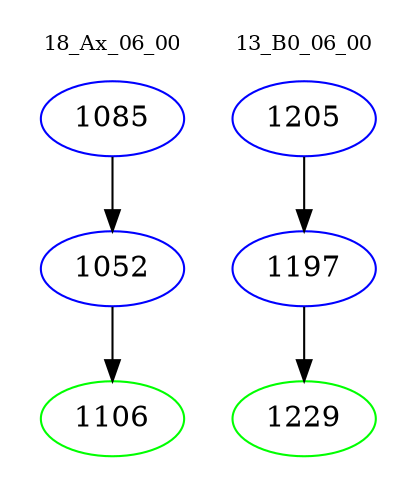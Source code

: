 digraph{
subgraph cluster_0 {
color = white
label = "18_Ax_06_00";
fontsize=10;
T0_1085 [label="1085", color="blue"]
T0_1085 -> T0_1052 [color="black"]
T0_1052 [label="1052", color="blue"]
T0_1052 -> T0_1106 [color="black"]
T0_1106 [label="1106", color="green"]
}
subgraph cluster_1 {
color = white
label = "13_B0_06_00";
fontsize=10;
T1_1205 [label="1205", color="blue"]
T1_1205 -> T1_1197 [color="black"]
T1_1197 [label="1197", color="blue"]
T1_1197 -> T1_1229 [color="black"]
T1_1229 [label="1229", color="green"]
}
}
